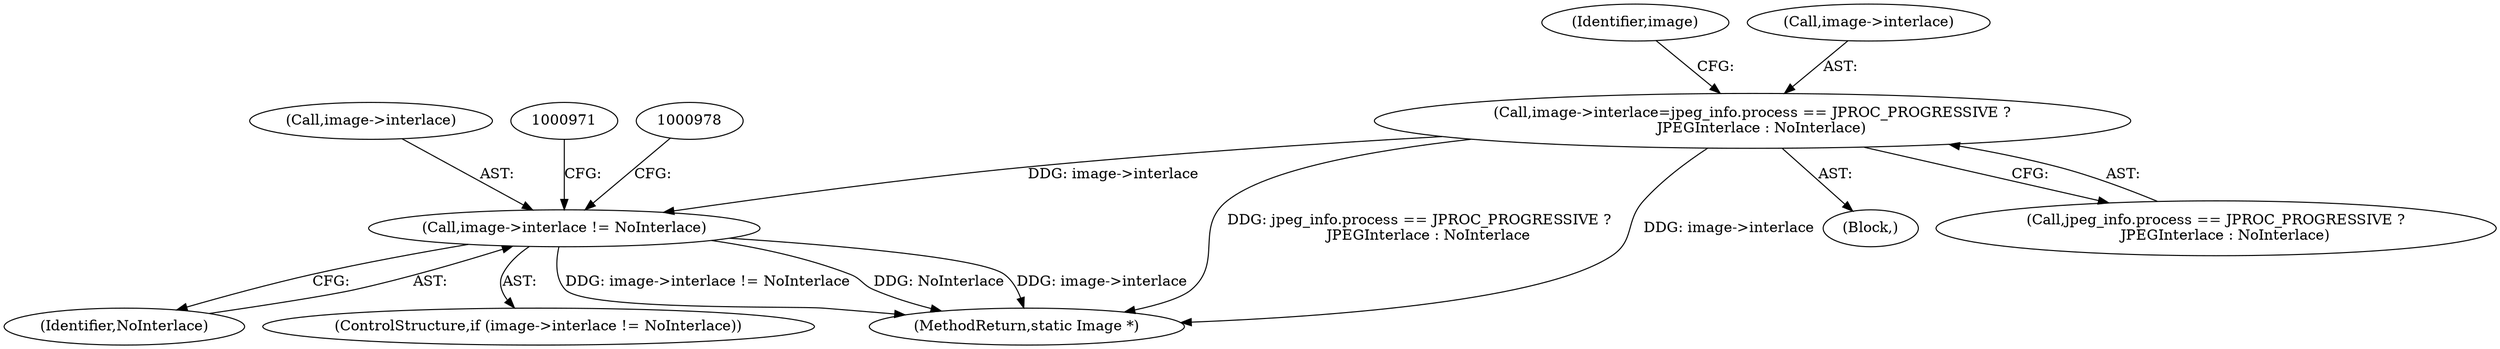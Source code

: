 digraph "0_ImageMagick_58cf5bf4fade82e3b510e8f3463a967278a3e410@pointer" {
"1000965" [label="(Call,image->interlace != NoInterlace)"];
"1000618" [label="(Call,image->interlace=jpeg_info.process == JPROC_PROGRESSIVE ?\n    JPEGInterlace : NoInterlace)"];
"1000965" [label="(Call,image->interlace != NoInterlace)"];
"1000969" [label="(Identifier,NoInterlace)"];
"1000632" [label="(Identifier,image)"];
"1000619" [label="(Call,image->interlace)"];
"1000964" [label="(ControlStructure,if (image->interlace != NoInterlace))"];
"1000966" [label="(Call,image->interlace)"];
"1000110" [label="(Block,)"];
"1001853" [label="(MethodReturn,static Image *)"];
"1000622" [label="(Call,jpeg_info.process == JPROC_PROGRESSIVE ?\n    JPEGInterlace : NoInterlace)"];
"1000618" [label="(Call,image->interlace=jpeg_info.process == JPROC_PROGRESSIVE ?\n    JPEGInterlace : NoInterlace)"];
"1000965" -> "1000964"  [label="AST: "];
"1000965" -> "1000969"  [label="CFG: "];
"1000966" -> "1000965"  [label="AST: "];
"1000969" -> "1000965"  [label="AST: "];
"1000971" -> "1000965"  [label="CFG: "];
"1000978" -> "1000965"  [label="CFG: "];
"1000965" -> "1001853"  [label="DDG: image->interlace != NoInterlace"];
"1000965" -> "1001853"  [label="DDG: NoInterlace"];
"1000965" -> "1001853"  [label="DDG: image->interlace"];
"1000618" -> "1000965"  [label="DDG: image->interlace"];
"1000618" -> "1000110"  [label="AST: "];
"1000618" -> "1000622"  [label="CFG: "];
"1000619" -> "1000618"  [label="AST: "];
"1000622" -> "1000618"  [label="AST: "];
"1000632" -> "1000618"  [label="CFG: "];
"1000618" -> "1001853"  [label="DDG: jpeg_info.process == JPROC_PROGRESSIVE ?\n    JPEGInterlace : NoInterlace"];
"1000618" -> "1001853"  [label="DDG: image->interlace"];
}
